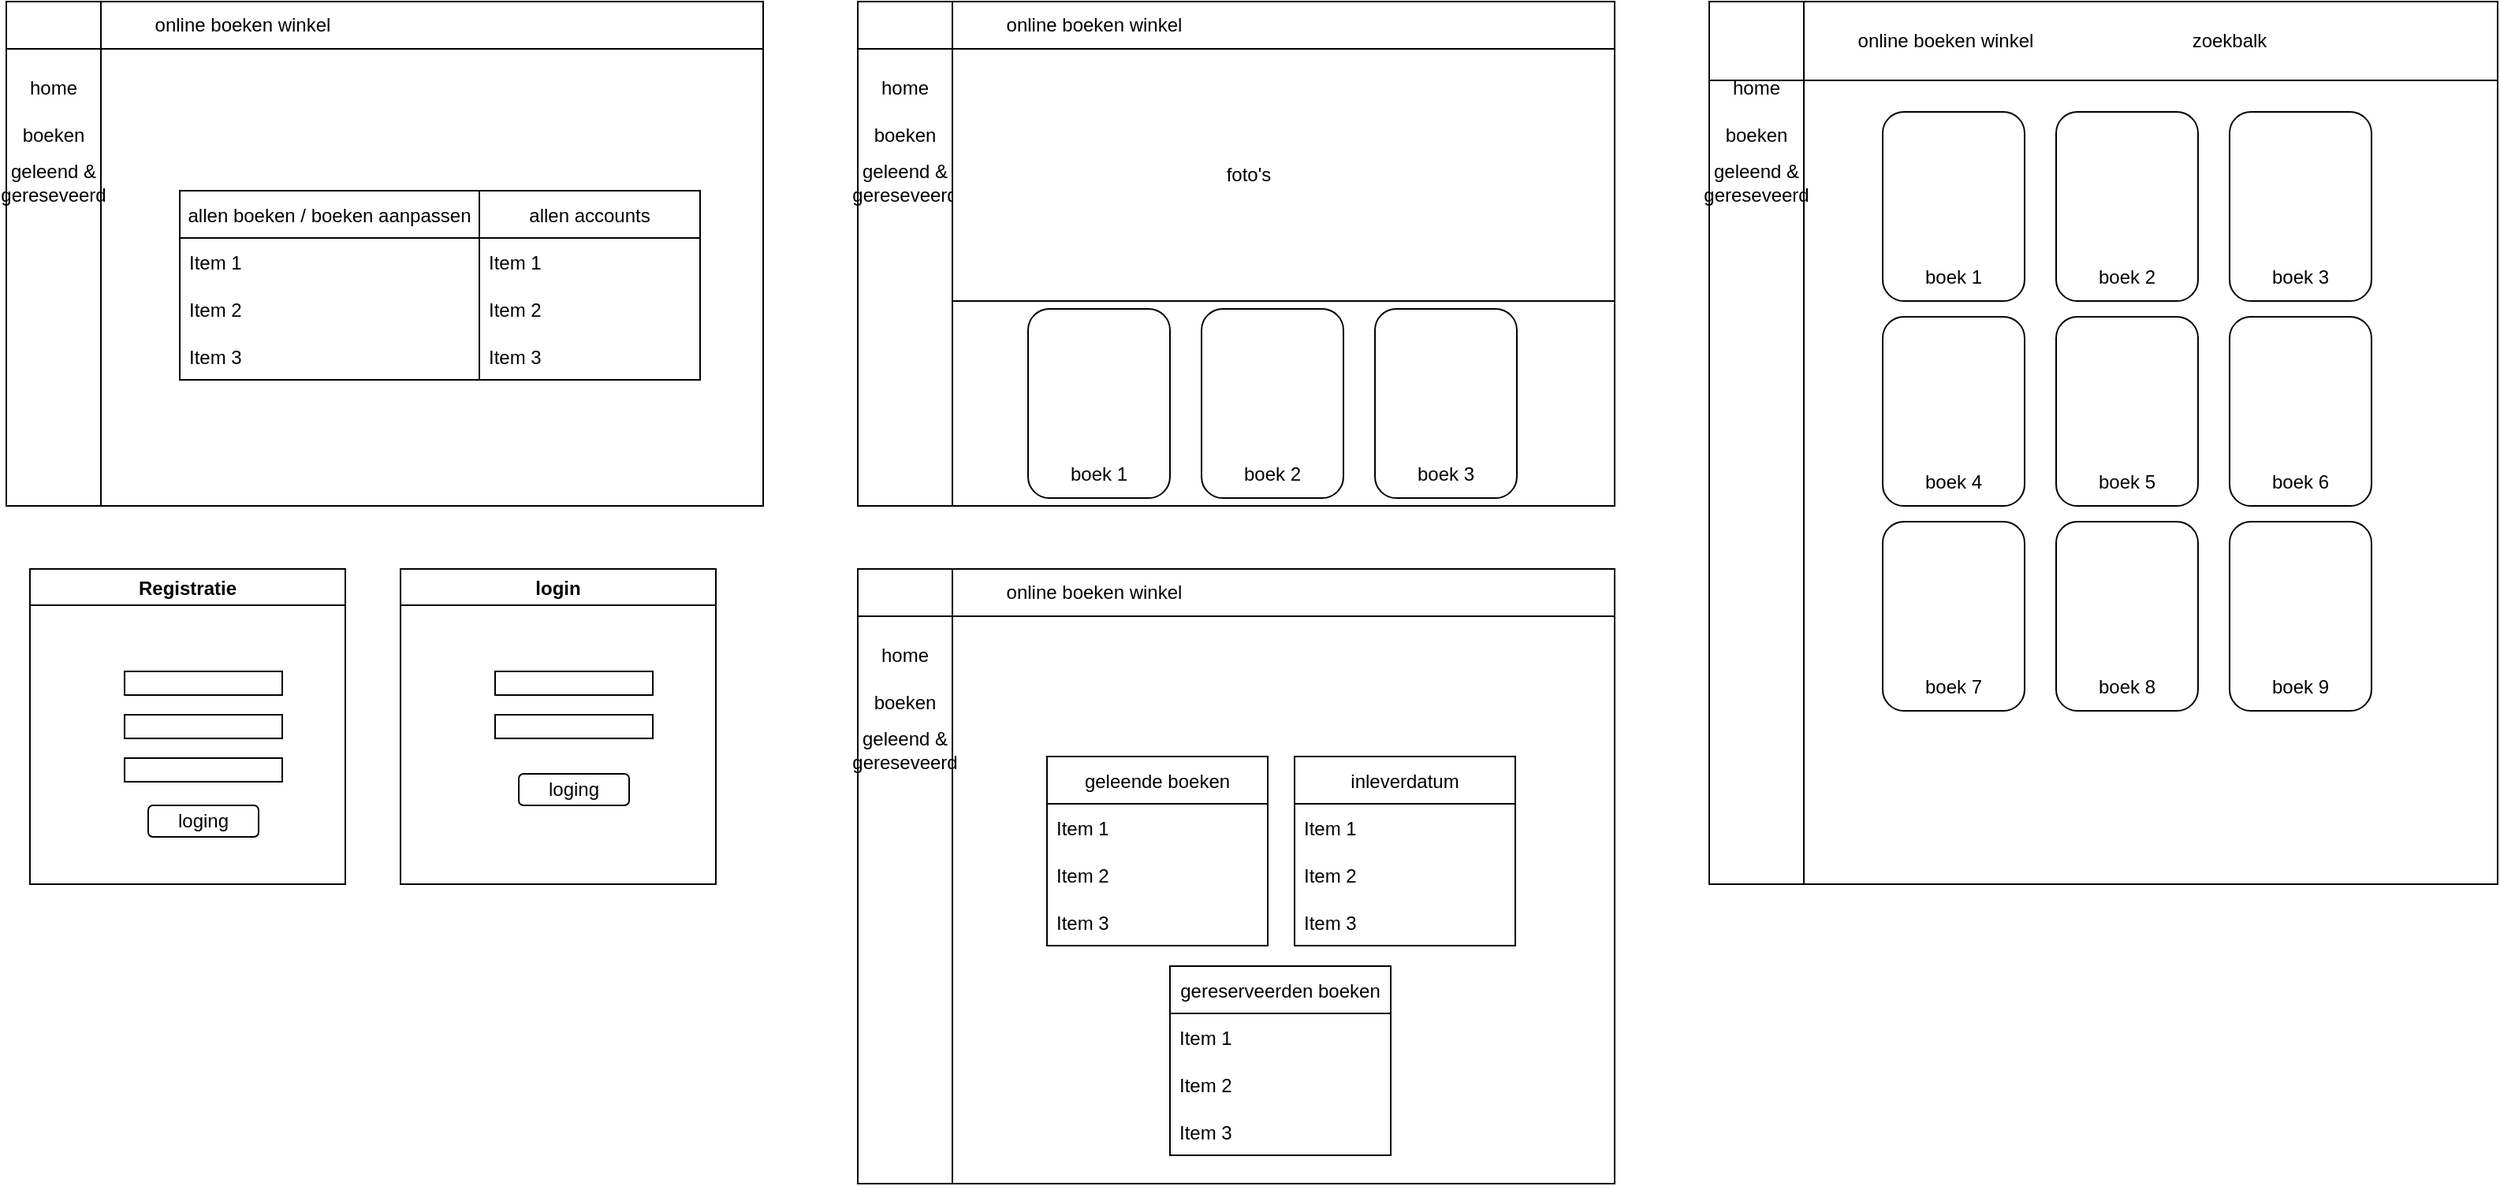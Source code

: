 <mxfile version="15.8.6" type="device"><diagram id="YZBfonIeFUB0ayN-F_Ef" name="Page-1"><mxGraphModel dx="1633" dy="456" grid="1" gridSize="10" guides="1" tooltips="1" connect="1" arrows="1" fold="1" page="1" pageScale="1" pageWidth="850" pageHeight="1100" math="0" shadow="0"><root><mxCell id="0"/><mxCell id="1" parent="0"/><mxCell id="roB1dZxfeVIWNw2m4Rmv-2" value="" style="shape=internalStorage;whiteSpace=wrap;html=1;backgroundOutline=1;dx=60;dy=30;" vertex="1" parent="1"><mxGeometry width="480" height="320" as="geometry"/></mxCell><mxCell id="roB1dZxfeVIWNw2m4Rmv-4" value="online boeken winkel" style="text;html=1;strokeColor=none;fillColor=none;align=center;verticalAlign=middle;whiteSpace=wrap;rounded=0;" vertex="1" parent="1"><mxGeometry x="80" width="140" height="30" as="geometry"/></mxCell><mxCell id="roB1dZxfeVIWNw2m4Rmv-5" value="home" style="text;html=1;strokeColor=none;fillColor=none;align=center;verticalAlign=middle;whiteSpace=wrap;rounded=0;" vertex="1" parent="1"><mxGeometry y="40" width="60" height="30" as="geometry"/></mxCell><mxCell id="roB1dZxfeVIWNw2m4Rmv-6" value="boeken" style="text;html=1;strokeColor=none;fillColor=none;align=center;verticalAlign=middle;whiteSpace=wrap;rounded=0;" vertex="1" parent="1"><mxGeometry y="70" width="60" height="30" as="geometry"/></mxCell><mxCell id="roB1dZxfeVIWNw2m4Rmv-7" value="geleend &amp;amp; gereseveerd" style="text;html=1;strokeColor=none;fillColor=none;align=center;verticalAlign=middle;whiteSpace=wrap;rounded=0;" vertex="1" parent="1"><mxGeometry y="100" width="60" height="30" as="geometry"/></mxCell><mxCell id="roB1dZxfeVIWNw2m4Rmv-8" value="" style="rounded=1;whiteSpace=wrap;html=1;" vertex="1" parent="1"><mxGeometry x="108" y="195" width="90" height="120" as="geometry"/></mxCell><mxCell id="roB1dZxfeVIWNw2m4Rmv-9" value="boek 1" style="text;html=1;strokeColor=none;fillColor=none;align=center;verticalAlign=middle;whiteSpace=wrap;rounded=0;" vertex="1" parent="1"><mxGeometry x="123" y="285" width="60" height="30" as="geometry"/></mxCell><mxCell id="roB1dZxfeVIWNw2m4Rmv-10" value="" style="rounded=1;whiteSpace=wrap;html=1;" vertex="1" parent="1"><mxGeometry x="218" y="195" width="90" height="120" as="geometry"/></mxCell><mxCell id="roB1dZxfeVIWNw2m4Rmv-11" value="boek 2" style="text;html=1;strokeColor=none;fillColor=none;align=center;verticalAlign=middle;whiteSpace=wrap;rounded=0;" vertex="1" parent="1"><mxGeometry x="233" y="285" width="60" height="30" as="geometry"/></mxCell><mxCell id="roB1dZxfeVIWNw2m4Rmv-12" value="" style="rounded=1;whiteSpace=wrap;html=1;" vertex="1" parent="1"><mxGeometry x="328" y="195" width="90" height="120" as="geometry"/></mxCell><mxCell id="roB1dZxfeVIWNw2m4Rmv-13" value="boek 3" style="text;html=1;strokeColor=none;fillColor=none;align=center;verticalAlign=middle;whiteSpace=wrap;rounded=0;" vertex="1" parent="1"><mxGeometry x="343" y="285" width="60" height="30" as="geometry"/></mxCell><mxCell id="roB1dZxfeVIWNw2m4Rmv-14" value="" style="rounded=0;whiteSpace=wrap;html=1;" vertex="1" parent="1"><mxGeometry x="60" y="30" width="420" height="160" as="geometry"/></mxCell><mxCell id="roB1dZxfeVIWNw2m4Rmv-15" value="foto's" style="text;html=1;strokeColor=none;fillColor=none;align=center;verticalAlign=middle;whiteSpace=wrap;rounded=0;" vertex="1" parent="1"><mxGeometry x="218" y="95" width="60" height="30" as="geometry"/></mxCell><mxCell id="roB1dZxfeVIWNw2m4Rmv-16" value="" style="shape=internalStorage;whiteSpace=wrap;html=1;backgroundOutline=1;dx=60;dy=50;" vertex="1" parent="1"><mxGeometry x="540" width="500" height="560" as="geometry"/></mxCell><mxCell id="roB1dZxfeVIWNw2m4Rmv-17" value="" style="rounded=1;whiteSpace=wrap;html=1;" vertex="1" parent="1"><mxGeometry x="650" y="70" width="90" height="120" as="geometry"/></mxCell><mxCell id="roB1dZxfeVIWNw2m4Rmv-18" value="boek 1" style="text;html=1;strokeColor=none;fillColor=none;align=center;verticalAlign=middle;whiteSpace=wrap;rounded=0;" vertex="1" parent="1"><mxGeometry x="665" y="160" width="60" height="30" as="geometry"/></mxCell><mxCell id="roB1dZxfeVIWNw2m4Rmv-19" value="" style="rounded=1;whiteSpace=wrap;html=1;" vertex="1" parent="1"><mxGeometry x="760" y="70" width="90" height="120" as="geometry"/></mxCell><mxCell id="roB1dZxfeVIWNw2m4Rmv-20" value="boek 2" style="text;html=1;strokeColor=none;fillColor=none;align=center;verticalAlign=middle;whiteSpace=wrap;rounded=0;" vertex="1" parent="1"><mxGeometry x="775" y="160" width="60" height="30" as="geometry"/></mxCell><mxCell id="roB1dZxfeVIWNw2m4Rmv-21" value="" style="rounded=1;whiteSpace=wrap;html=1;" vertex="1" parent="1"><mxGeometry x="870" y="70" width="90" height="120" as="geometry"/></mxCell><mxCell id="roB1dZxfeVIWNw2m4Rmv-22" value="boek 3" style="text;html=1;strokeColor=none;fillColor=none;align=center;verticalAlign=middle;whiteSpace=wrap;rounded=0;" vertex="1" parent="1"><mxGeometry x="885" y="160" width="60" height="30" as="geometry"/></mxCell><mxCell id="roB1dZxfeVIWNw2m4Rmv-23" value="" style="rounded=1;whiteSpace=wrap;html=1;" vertex="1" parent="1"><mxGeometry x="650" y="200" width="90" height="120" as="geometry"/></mxCell><mxCell id="roB1dZxfeVIWNw2m4Rmv-24" value="boek 4" style="text;html=1;strokeColor=none;fillColor=none;align=center;verticalAlign=middle;whiteSpace=wrap;rounded=0;" vertex="1" parent="1"><mxGeometry x="665" y="290" width="60" height="30" as="geometry"/></mxCell><mxCell id="roB1dZxfeVIWNw2m4Rmv-25" value="" style="rounded=1;whiteSpace=wrap;html=1;" vertex="1" parent="1"><mxGeometry x="760" y="200" width="90" height="120" as="geometry"/></mxCell><mxCell id="roB1dZxfeVIWNw2m4Rmv-26" value="boek 5" style="text;html=1;strokeColor=none;fillColor=none;align=center;verticalAlign=middle;whiteSpace=wrap;rounded=0;" vertex="1" parent="1"><mxGeometry x="775" y="290" width="60" height="30" as="geometry"/></mxCell><mxCell id="roB1dZxfeVIWNw2m4Rmv-27" value="" style="rounded=1;whiteSpace=wrap;html=1;" vertex="1" parent="1"><mxGeometry x="870" y="200" width="90" height="120" as="geometry"/></mxCell><mxCell id="roB1dZxfeVIWNw2m4Rmv-28" value="boek 6" style="text;html=1;strokeColor=none;fillColor=none;align=center;verticalAlign=middle;whiteSpace=wrap;rounded=0;" vertex="1" parent="1"><mxGeometry x="885" y="290" width="60" height="30" as="geometry"/></mxCell><mxCell id="roB1dZxfeVIWNw2m4Rmv-29" value="" style="rounded=1;whiteSpace=wrap;html=1;" vertex="1" parent="1"><mxGeometry x="650" y="330" width="90" height="120" as="geometry"/></mxCell><mxCell id="roB1dZxfeVIWNw2m4Rmv-30" value="boek 7" style="text;html=1;strokeColor=none;fillColor=none;align=center;verticalAlign=middle;whiteSpace=wrap;rounded=0;" vertex="1" parent="1"><mxGeometry x="665" y="420" width="60" height="30" as="geometry"/></mxCell><mxCell id="roB1dZxfeVIWNw2m4Rmv-31" value="" style="rounded=1;whiteSpace=wrap;html=1;" vertex="1" parent="1"><mxGeometry x="760" y="330" width="90" height="120" as="geometry"/></mxCell><mxCell id="roB1dZxfeVIWNw2m4Rmv-32" value="boek 8" style="text;html=1;strokeColor=none;fillColor=none;align=center;verticalAlign=middle;whiteSpace=wrap;rounded=0;" vertex="1" parent="1"><mxGeometry x="775" y="420" width="60" height="30" as="geometry"/></mxCell><mxCell id="roB1dZxfeVIWNw2m4Rmv-33" value="" style="rounded=1;whiteSpace=wrap;html=1;" vertex="1" parent="1"><mxGeometry x="870" y="330" width="90" height="120" as="geometry"/></mxCell><mxCell id="roB1dZxfeVIWNw2m4Rmv-34" value="boek 9" style="text;html=1;strokeColor=none;fillColor=none;align=center;verticalAlign=middle;whiteSpace=wrap;rounded=0;" vertex="1" parent="1"><mxGeometry x="885" y="420" width="60" height="30" as="geometry"/></mxCell><mxCell id="roB1dZxfeVIWNw2m4Rmv-35" value="home" style="text;html=1;strokeColor=none;fillColor=none;align=center;verticalAlign=middle;whiteSpace=wrap;rounded=0;" vertex="1" parent="1"><mxGeometry x="540" y="40" width="60" height="30" as="geometry"/></mxCell><mxCell id="roB1dZxfeVIWNw2m4Rmv-36" value="boeken" style="text;html=1;strokeColor=none;fillColor=none;align=center;verticalAlign=middle;whiteSpace=wrap;rounded=0;" vertex="1" parent="1"><mxGeometry x="540" y="70" width="60" height="30" as="geometry"/></mxCell><mxCell id="roB1dZxfeVIWNw2m4Rmv-37" value="geleend &amp;amp; gereseveerd" style="text;html=1;strokeColor=none;fillColor=none;align=center;verticalAlign=middle;whiteSpace=wrap;rounded=0;" vertex="1" parent="1"><mxGeometry x="540" y="100" width="60" height="30" as="geometry"/></mxCell><mxCell id="roB1dZxfeVIWNw2m4Rmv-38" value="online boeken winkel" style="text;html=1;strokeColor=none;fillColor=none;align=center;verticalAlign=middle;whiteSpace=wrap;rounded=0;" vertex="1" parent="1"><mxGeometry x="620" y="10" width="140" height="30" as="geometry"/></mxCell><mxCell id="roB1dZxfeVIWNw2m4Rmv-40" value="zoekbalk" style="text;html=1;strokeColor=none;fillColor=none;align=center;verticalAlign=middle;whiteSpace=wrap;rounded=0;" vertex="1" parent="1"><mxGeometry x="840" y="10" width="60" height="30" as="geometry"/></mxCell><mxCell id="roB1dZxfeVIWNw2m4Rmv-41" value="" style="shape=internalStorage;whiteSpace=wrap;html=1;backgroundOutline=1;dx=60;dy=30;" vertex="1" parent="1"><mxGeometry y="360" width="480" height="390" as="geometry"/></mxCell><mxCell id="roB1dZxfeVIWNw2m4Rmv-42" value="online boeken winkel" style="text;html=1;strokeColor=none;fillColor=none;align=center;verticalAlign=middle;whiteSpace=wrap;rounded=0;" vertex="1" parent="1"><mxGeometry x="80" y="360" width="140" height="30" as="geometry"/></mxCell><mxCell id="roB1dZxfeVIWNw2m4Rmv-43" value="home" style="text;html=1;strokeColor=none;fillColor=none;align=center;verticalAlign=middle;whiteSpace=wrap;rounded=0;" vertex="1" parent="1"><mxGeometry y="400" width="60" height="30" as="geometry"/></mxCell><mxCell id="roB1dZxfeVIWNw2m4Rmv-44" value="boeken" style="text;html=1;strokeColor=none;fillColor=none;align=center;verticalAlign=middle;whiteSpace=wrap;rounded=0;" vertex="1" parent="1"><mxGeometry y="430" width="60" height="30" as="geometry"/></mxCell><mxCell id="roB1dZxfeVIWNw2m4Rmv-45" value="geleend &amp;amp; gereseveerd" style="text;html=1;strokeColor=none;fillColor=none;align=center;verticalAlign=middle;whiteSpace=wrap;rounded=0;" vertex="1" parent="1"><mxGeometry y="460" width="60" height="30" as="geometry"/></mxCell><mxCell id="roB1dZxfeVIWNw2m4Rmv-55" value="geleende boeken" style="swimlane;fontStyle=0;childLayout=stackLayout;horizontal=1;startSize=30;horizontalStack=0;resizeParent=1;resizeParentMax=0;resizeLast=0;collapsible=1;marginBottom=0;" vertex="1" parent="1"><mxGeometry x="120" y="479" width="140" height="120" as="geometry"/></mxCell><mxCell id="roB1dZxfeVIWNw2m4Rmv-56" value="Item 1" style="text;strokeColor=none;fillColor=none;align=left;verticalAlign=middle;spacingLeft=4;spacingRight=4;overflow=hidden;points=[[0,0.5],[1,0.5]];portConstraint=eastwest;rotatable=0;" vertex="1" parent="roB1dZxfeVIWNw2m4Rmv-55"><mxGeometry y="30" width="140" height="30" as="geometry"/></mxCell><mxCell id="roB1dZxfeVIWNw2m4Rmv-57" value="Item 2" style="text;strokeColor=none;fillColor=none;align=left;verticalAlign=middle;spacingLeft=4;spacingRight=4;overflow=hidden;points=[[0,0.5],[1,0.5]];portConstraint=eastwest;rotatable=0;" vertex="1" parent="roB1dZxfeVIWNw2m4Rmv-55"><mxGeometry y="60" width="140" height="30" as="geometry"/></mxCell><mxCell id="roB1dZxfeVIWNw2m4Rmv-58" value="Item 3" style="text;strokeColor=none;fillColor=none;align=left;verticalAlign=middle;spacingLeft=4;spacingRight=4;overflow=hidden;points=[[0,0.5],[1,0.5]];portConstraint=eastwest;rotatable=0;" vertex="1" parent="roB1dZxfeVIWNw2m4Rmv-55"><mxGeometry y="90" width="140" height="30" as="geometry"/></mxCell><mxCell id="roB1dZxfeVIWNw2m4Rmv-63" value="inleverdatum" style="swimlane;fontStyle=0;childLayout=stackLayout;horizontal=1;startSize=30;horizontalStack=0;resizeParent=1;resizeParentMax=0;resizeLast=0;collapsible=1;marginBottom=0;" vertex="1" parent="1"><mxGeometry x="277" y="479" width="140" height="120" as="geometry"/></mxCell><mxCell id="roB1dZxfeVIWNw2m4Rmv-64" value="Item 1" style="text;strokeColor=none;fillColor=none;align=left;verticalAlign=middle;spacingLeft=4;spacingRight=4;overflow=hidden;points=[[0,0.5],[1,0.5]];portConstraint=eastwest;rotatable=0;" vertex="1" parent="roB1dZxfeVIWNw2m4Rmv-63"><mxGeometry y="30" width="140" height="30" as="geometry"/></mxCell><mxCell id="roB1dZxfeVIWNw2m4Rmv-65" value="Item 2" style="text;strokeColor=none;fillColor=none;align=left;verticalAlign=middle;spacingLeft=4;spacingRight=4;overflow=hidden;points=[[0,0.5],[1,0.5]];portConstraint=eastwest;rotatable=0;" vertex="1" parent="roB1dZxfeVIWNw2m4Rmv-63"><mxGeometry y="60" width="140" height="30" as="geometry"/></mxCell><mxCell id="roB1dZxfeVIWNw2m4Rmv-66" value="Item 3" style="text;strokeColor=none;fillColor=none;align=left;verticalAlign=middle;spacingLeft=4;spacingRight=4;overflow=hidden;points=[[0,0.5],[1,0.5]];portConstraint=eastwest;rotatable=0;" vertex="1" parent="roB1dZxfeVIWNw2m4Rmv-63"><mxGeometry y="90" width="140" height="30" as="geometry"/></mxCell><mxCell id="roB1dZxfeVIWNw2m4Rmv-67" value="" style="shape=internalStorage;whiteSpace=wrap;html=1;backgroundOutline=1;dx=60;dy=30;" vertex="1" parent="1"><mxGeometry x="-540" width="480" height="320" as="geometry"/></mxCell><mxCell id="roB1dZxfeVIWNw2m4Rmv-68" value="online boeken winkel" style="text;html=1;strokeColor=none;fillColor=none;align=center;verticalAlign=middle;whiteSpace=wrap;rounded=0;" vertex="1" parent="1"><mxGeometry x="-460" width="140" height="30" as="geometry"/></mxCell><mxCell id="roB1dZxfeVIWNw2m4Rmv-69" value="home" style="text;html=1;strokeColor=none;fillColor=none;align=center;verticalAlign=middle;whiteSpace=wrap;rounded=0;" vertex="1" parent="1"><mxGeometry x="-540" y="40" width="60" height="30" as="geometry"/></mxCell><mxCell id="roB1dZxfeVIWNw2m4Rmv-70" value="boeken" style="text;html=1;strokeColor=none;fillColor=none;align=center;verticalAlign=middle;whiteSpace=wrap;rounded=0;" vertex="1" parent="1"><mxGeometry x="-540" y="70" width="60" height="30" as="geometry"/></mxCell><mxCell id="roB1dZxfeVIWNw2m4Rmv-71" value="geleend &amp;amp; gereseveerd" style="text;html=1;strokeColor=none;fillColor=none;align=center;verticalAlign=middle;whiteSpace=wrap;rounded=0;" vertex="1" parent="1"><mxGeometry x="-540" y="100" width="60" height="30" as="geometry"/></mxCell><mxCell id="roB1dZxfeVIWNw2m4Rmv-72" value="allen boeken / boeken aanpassen" style="swimlane;fontStyle=0;childLayout=stackLayout;horizontal=1;startSize=30;horizontalStack=0;resizeParent=1;resizeParentMax=0;resizeLast=0;collapsible=1;marginBottom=0;" vertex="1" parent="1"><mxGeometry x="-430" y="120" width="190" height="120" as="geometry"/></mxCell><mxCell id="roB1dZxfeVIWNw2m4Rmv-73" value="Item 1" style="text;strokeColor=none;fillColor=none;align=left;verticalAlign=middle;spacingLeft=4;spacingRight=4;overflow=hidden;points=[[0,0.5],[1,0.5]];portConstraint=eastwest;rotatable=0;" vertex="1" parent="roB1dZxfeVIWNw2m4Rmv-72"><mxGeometry y="30" width="190" height="30" as="geometry"/></mxCell><mxCell id="roB1dZxfeVIWNw2m4Rmv-74" value="Item 2" style="text;strokeColor=none;fillColor=none;align=left;verticalAlign=middle;spacingLeft=4;spacingRight=4;overflow=hidden;points=[[0,0.5],[1,0.5]];portConstraint=eastwest;rotatable=0;" vertex="1" parent="roB1dZxfeVIWNw2m4Rmv-72"><mxGeometry y="60" width="190" height="30" as="geometry"/></mxCell><mxCell id="roB1dZxfeVIWNw2m4Rmv-75" value="Item 3" style="text;strokeColor=none;fillColor=none;align=left;verticalAlign=middle;spacingLeft=4;spacingRight=4;overflow=hidden;points=[[0,0.5],[1,0.5]];portConstraint=eastwest;rotatable=0;" vertex="1" parent="roB1dZxfeVIWNw2m4Rmv-72"><mxGeometry y="90" width="190" height="30" as="geometry"/></mxCell><mxCell id="roB1dZxfeVIWNw2m4Rmv-76" value="allen accounts" style="swimlane;fontStyle=0;childLayout=stackLayout;horizontal=1;startSize=30;horizontalStack=0;resizeParent=1;resizeParentMax=0;resizeLast=0;collapsible=1;marginBottom=0;" vertex="1" parent="1"><mxGeometry x="-240" y="120" width="140" height="120" as="geometry"/></mxCell><mxCell id="roB1dZxfeVIWNw2m4Rmv-77" value="Item 1" style="text;strokeColor=none;fillColor=none;align=left;verticalAlign=middle;spacingLeft=4;spacingRight=4;overflow=hidden;points=[[0,0.5],[1,0.5]];portConstraint=eastwest;rotatable=0;" vertex="1" parent="roB1dZxfeVIWNw2m4Rmv-76"><mxGeometry y="30" width="140" height="30" as="geometry"/></mxCell><mxCell id="roB1dZxfeVIWNw2m4Rmv-78" value="Item 2" style="text;strokeColor=none;fillColor=none;align=left;verticalAlign=middle;spacingLeft=4;spacingRight=4;overflow=hidden;points=[[0,0.5],[1,0.5]];portConstraint=eastwest;rotatable=0;" vertex="1" parent="roB1dZxfeVIWNw2m4Rmv-76"><mxGeometry y="60" width="140" height="30" as="geometry"/></mxCell><mxCell id="roB1dZxfeVIWNw2m4Rmv-79" value="Item 3" style="text;strokeColor=none;fillColor=none;align=left;verticalAlign=middle;spacingLeft=4;spacingRight=4;overflow=hidden;points=[[0,0.5],[1,0.5]];portConstraint=eastwest;rotatable=0;" vertex="1" parent="roB1dZxfeVIWNw2m4Rmv-76"><mxGeometry y="90" width="140" height="30" as="geometry"/></mxCell><mxCell id="roB1dZxfeVIWNw2m4Rmv-80" value="gereserveerden boeken" style="swimlane;fontStyle=0;childLayout=stackLayout;horizontal=1;startSize=30;horizontalStack=0;resizeParent=1;resizeParentMax=0;resizeLast=0;collapsible=1;marginBottom=0;" vertex="1" parent="1"><mxGeometry x="198" y="612" width="140" height="120" as="geometry"/></mxCell><mxCell id="roB1dZxfeVIWNw2m4Rmv-81" value="Item 1" style="text;strokeColor=none;fillColor=none;align=left;verticalAlign=middle;spacingLeft=4;spacingRight=4;overflow=hidden;points=[[0,0.5],[1,0.5]];portConstraint=eastwest;rotatable=0;" vertex="1" parent="roB1dZxfeVIWNw2m4Rmv-80"><mxGeometry y="30" width="140" height="30" as="geometry"/></mxCell><mxCell id="roB1dZxfeVIWNw2m4Rmv-82" value="Item 2" style="text;strokeColor=none;fillColor=none;align=left;verticalAlign=middle;spacingLeft=4;spacingRight=4;overflow=hidden;points=[[0,0.5],[1,0.5]];portConstraint=eastwest;rotatable=0;" vertex="1" parent="roB1dZxfeVIWNw2m4Rmv-80"><mxGeometry y="60" width="140" height="30" as="geometry"/></mxCell><mxCell id="roB1dZxfeVIWNw2m4Rmv-83" value="Item 3" style="text;strokeColor=none;fillColor=none;align=left;verticalAlign=middle;spacingLeft=4;spacingRight=4;overflow=hidden;points=[[0,0.5],[1,0.5]];portConstraint=eastwest;rotatable=0;" vertex="1" parent="roB1dZxfeVIWNw2m4Rmv-80"><mxGeometry y="90" width="140" height="30" as="geometry"/></mxCell><mxCell id="roB1dZxfeVIWNw2m4Rmv-84" value="login" style="swimlane;" vertex="1" parent="1"><mxGeometry x="-290" y="360" width="200" height="200" as="geometry"/></mxCell><mxCell id="roB1dZxfeVIWNw2m4Rmv-85" value="" style="rounded=0;whiteSpace=wrap;html=1;" vertex="1" parent="roB1dZxfeVIWNw2m4Rmv-84"><mxGeometry x="60" y="65" width="100" height="15" as="geometry"/></mxCell><mxCell id="roB1dZxfeVIWNw2m4Rmv-86" value="" style="rounded=0;whiteSpace=wrap;html=1;" vertex="1" parent="roB1dZxfeVIWNw2m4Rmv-84"><mxGeometry x="60" y="92.5" width="100" height="15" as="geometry"/></mxCell><mxCell id="roB1dZxfeVIWNw2m4Rmv-87" value="loging" style="rounded=1;whiteSpace=wrap;html=1;" vertex="1" parent="roB1dZxfeVIWNw2m4Rmv-84"><mxGeometry x="75" y="130" width="70" height="20" as="geometry"/></mxCell><mxCell id="roB1dZxfeVIWNw2m4Rmv-90" value="Registratie" style="swimlane;" vertex="1" parent="1"><mxGeometry x="-525" y="360" width="200" height="200" as="geometry"/></mxCell><mxCell id="roB1dZxfeVIWNw2m4Rmv-91" value="" style="rounded=0;whiteSpace=wrap;html=1;" vertex="1" parent="roB1dZxfeVIWNw2m4Rmv-90"><mxGeometry x="60" y="65" width="100" height="15" as="geometry"/></mxCell><mxCell id="roB1dZxfeVIWNw2m4Rmv-92" value="" style="rounded=0;whiteSpace=wrap;html=1;" vertex="1" parent="roB1dZxfeVIWNw2m4Rmv-90"><mxGeometry x="60" y="92.5" width="100" height="15" as="geometry"/></mxCell><mxCell id="roB1dZxfeVIWNw2m4Rmv-93" value="loging" style="rounded=1;whiteSpace=wrap;html=1;" vertex="1" parent="roB1dZxfeVIWNw2m4Rmv-90"><mxGeometry x="75" y="150" width="70" height="20" as="geometry"/></mxCell><mxCell id="roB1dZxfeVIWNw2m4Rmv-94" value="" style="rounded=0;whiteSpace=wrap;html=1;" vertex="1" parent="roB1dZxfeVIWNw2m4Rmv-90"><mxGeometry x="60" y="120" width="100" height="15" as="geometry"/></mxCell></root></mxGraphModel></diagram></mxfile>